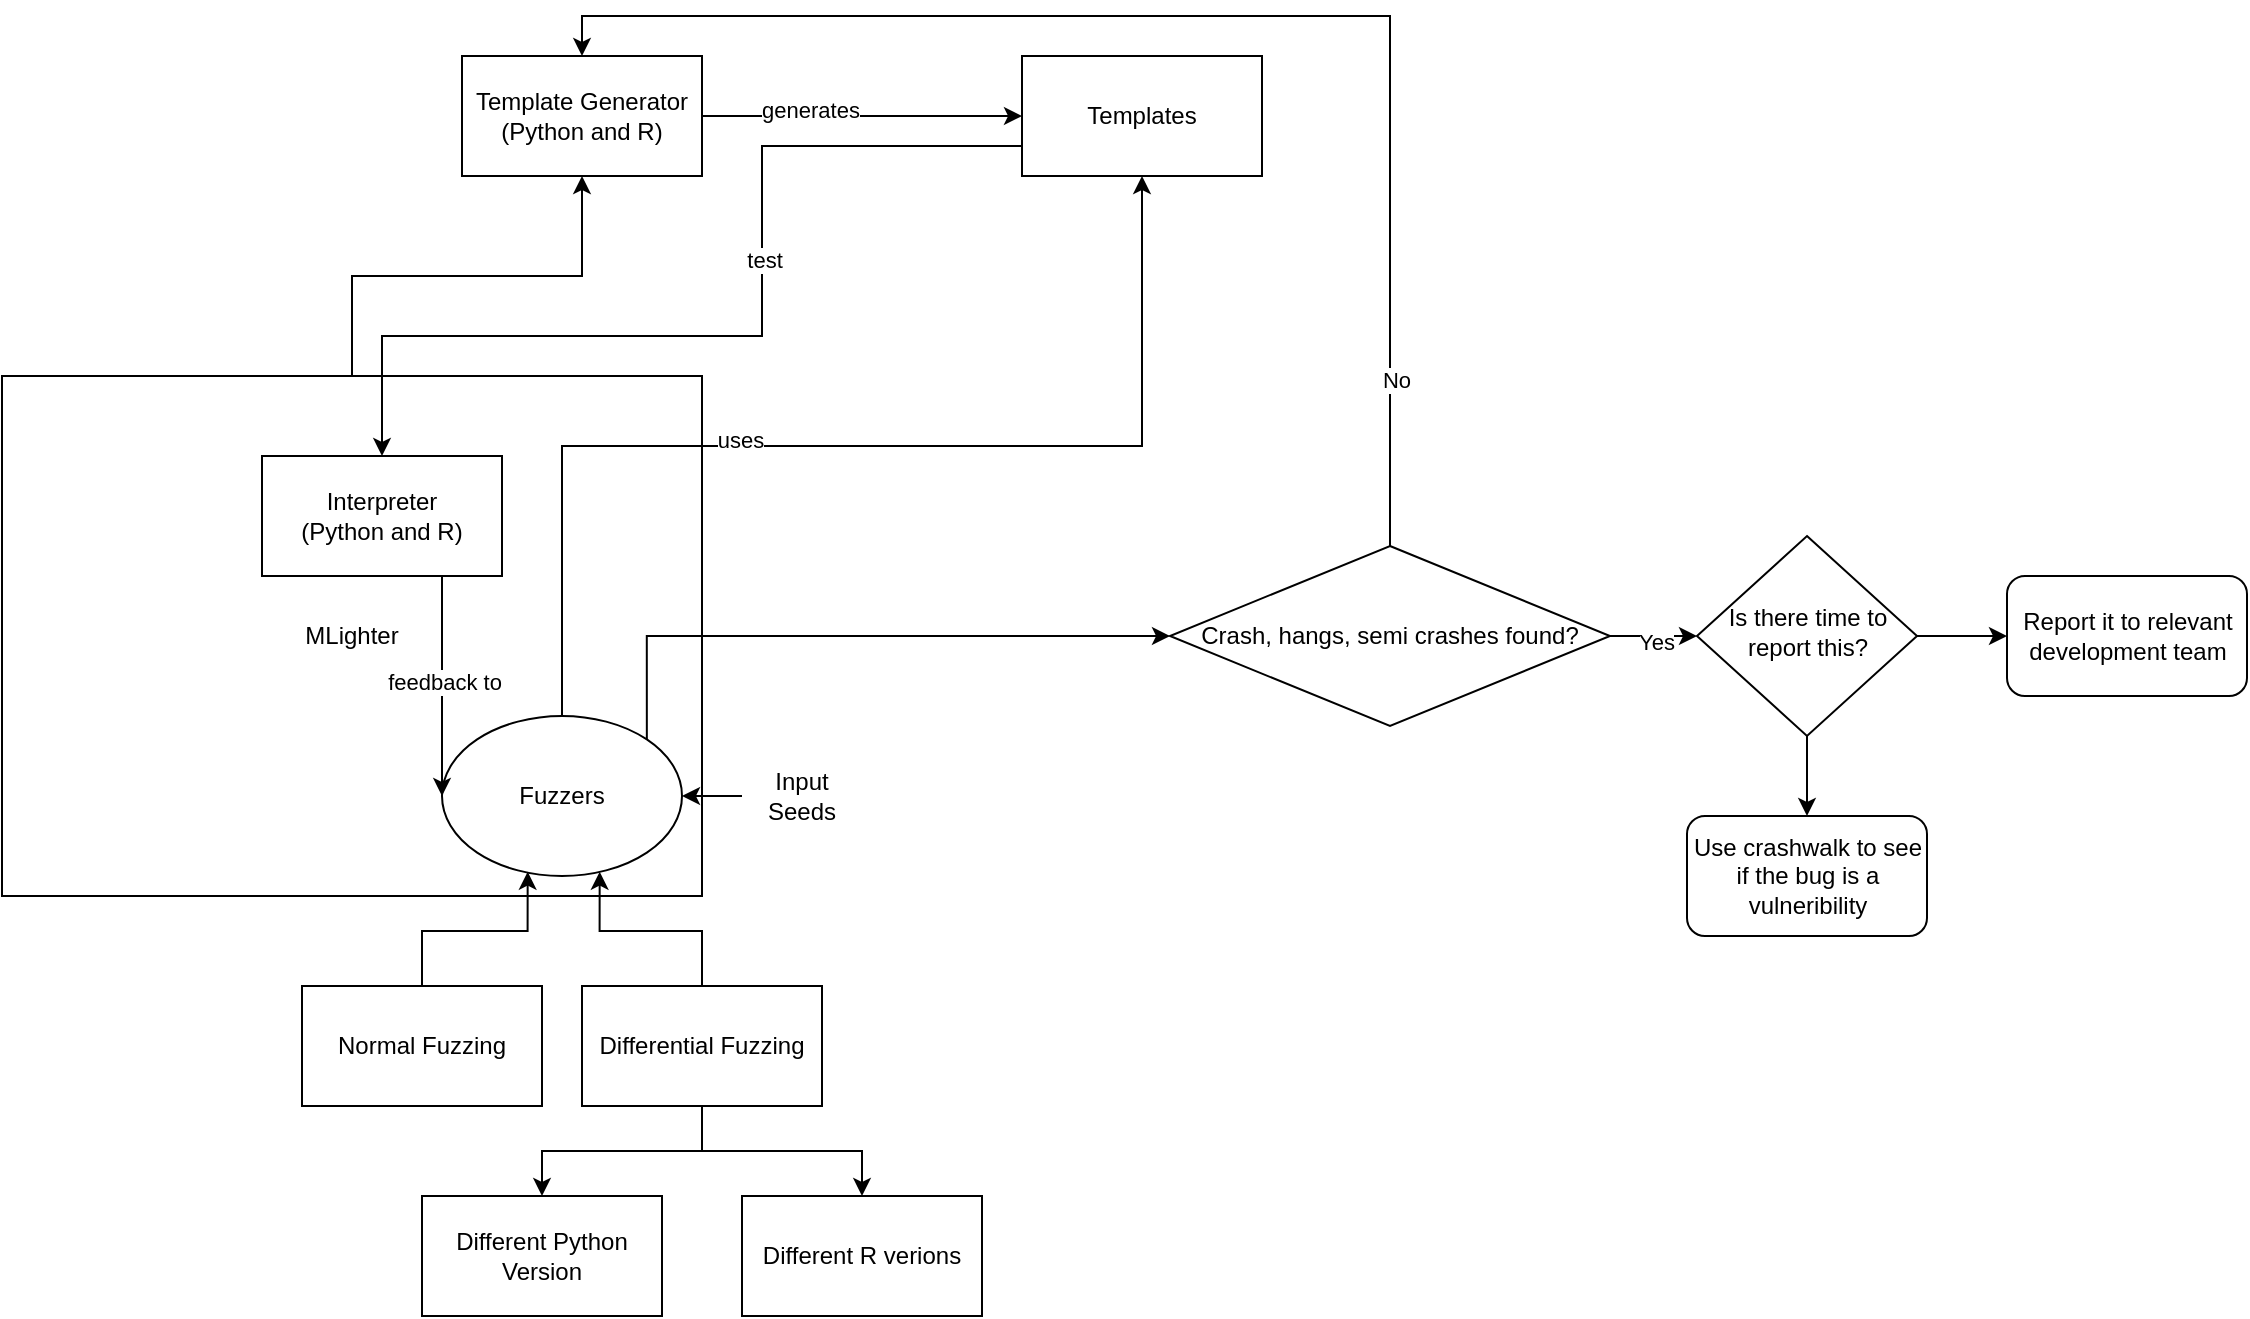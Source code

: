 <mxfile version="23.1.4" type="github">
  <diagram name="Page-1" id="amzALCv6bI6qjFAQoZQV">
    <mxGraphModel dx="2117" dy="661" grid="1" gridSize="10" guides="1" tooltips="1" connect="1" arrows="1" fold="1" page="1" pageScale="1" pageWidth="827" pageHeight="1169" math="0" shadow="0">
      <root>
        <mxCell id="0" />
        <mxCell id="1" parent="0" />
        <mxCell id="rOSCQlMySwnuyHpSkQuA-8" style="edgeStyle=orthogonalEdgeStyle;rounded=0;orthogonalLoop=1;jettySize=auto;html=1;exitX=0.5;exitY=0;exitDx=0;exitDy=0;entryX=0.5;entryY=1;entryDx=0;entryDy=0;" edge="1" parent="1" source="rOSCQlMySwnuyHpSkQuA-1" target="rOSCQlMySwnuyHpSkQuA-2">
          <mxGeometry relative="1" as="geometry" />
        </mxCell>
        <mxCell id="rOSCQlMySwnuyHpSkQuA-1" value="MLighter" style="rounded=0;whiteSpace=wrap;html=1;" vertex="1" parent="1">
          <mxGeometry x="-170" y="250" width="350" height="260" as="geometry" />
        </mxCell>
        <mxCell id="rOSCQlMySwnuyHpSkQuA-9" style="edgeStyle=orthogonalEdgeStyle;rounded=0;orthogonalLoop=1;jettySize=auto;html=1;exitX=1;exitY=0.5;exitDx=0;exitDy=0;entryX=0;entryY=0.5;entryDx=0;entryDy=0;" edge="1" parent="1" source="rOSCQlMySwnuyHpSkQuA-2" target="rOSCQlMySwnuyHpSkQuA-3">
          <mxGeometry relative="1" as="geometry" />
        </mxCell>
        <mxCell id="rOSCQlMySwnuyHpSkQuA-28" value="generates" style="edgeLabel;html=1;align=center;verticalAlign=middle;resizable=0;points=[];" vertex="1" connectable="0" parent="rOSCQlMySwnuyHpSkQuA-9">
          <mxGeometry x="-0.328" y="3" relative="1" as="geometry">
            <mxPoint as="offset" />
          </mxGeometry>
        </mxCell>
        <mxCell id="rOSCQlMySwnuyHpSkQuA-2" value="Template Generator&lt;br&gt;(Python and R)" style="rounded=0;whiteSpace=wrap;html=1;" vertex="1" parent="1">
          <mxGeometry x="60" y="90" width="120" height="60" as="geometry" />
        </mxCell>
        <mxCell id="rOSCQlMySwnuyHpSkQuA-11" style="edgeStyle=orthogonalEdgeStyle;rounded=0;orthogonalLoop=1;jettySize=auto;html=1;exitX=0;exitY=0.75;exitDx=0;exitDy=0;entryX=0.5;entryY=0;entryDx=0;entryDy=0;" edge="1" parent="1" source="rOSCQlMySwnuyHpSkQuA-3" target="rOSCQlMySwnuyHpSkQuA-7">
          <mxGeometry relative="1" as="geometry">
            <Array as="points">
              <mxPoint x="210" y="135" />
              <mxPoint x="210" y="230" />
              <mxPoint x="20" y="230" />
            </Array>
          </mxGeometry>
        </mxCell>
        <mxCell id="rOSCQlMySwnuyHpSkQuA-25" value="test" style="edgeLabel;html=1;align=center;verticalAlign=middle;resizable=0;points=[];" vertex="1" connectable="0" parent="rOSCQlMySwnuyHpSkQuA-11">
          <mxGeometry x="-0.212" y="1" relative="1" as="geometry">
            <mxPoint as="offset" />
          </mxGeometry>
        </mxCell>
        <mxCell id="rOSCQlMySwnuyHpSkQuA-3" value="Templates" style="rounded=0;whiteSpace=wrap;html=1;" vertex="1" parent="1">
          <mxGeometry x="340" y="90" width="120" height="60" as="geometry" />
        </mxCell>
        <mxCell id="rOSCQlMySwnuyHpSkQuA-10" style="edgeStyle=orthogonalEdgeStyle;rounded=0;orthogonalLoop=1;jettySize=auto;html=1;exitX=0.5;exitY=0;exitDx=0;exitDy=0;entryX=0.5;entryY=1;entryDx=0;entryDy=0;" edge="1" parent="1" source="rOSCQlMySwnuyHpSkQuA-5" target="rOSCQlMySwnuyHpSkQuA-3">
          <mxGeometry relative="1" as="geometry" />
        </mxCell>
        <mxCell id="rOSCQlMySwnuyHpSkQuA-24" value="uses" style="edgeLabel;html=1;align=center;verticalAlign=middle;resizable=0;points=[];" vertex="1" connectable="0" parent="rOSCQlMySwnuyHpSkQuA-10">
          <mxGeometry x="-0.2" y="3" relative="1" as="geometry">
            <mxPoint as="offset" />
          </mxGeometry>
        </mxCell>
        <mxCell id="rOSCQlMySwnuyHpSkQuA-32" style="edgeStyle=orthogonalEdgeStyle;rounded=0;orthogonalLoop=1;jettySize=auto;html=1;exitX=1;exitY=0;exitDx=0;exitDy=0;entryX=0;entryY=0.5;entryDx=0;entryDy=0;" edge="1" parent="1" source="rOSCQlMySwnuyHpSkQuA-5" target="rOSCQlMySwnuyHpSkQuA-31">
          <mxGeometry relative="1" as="geometry">
            <Array as="points">
              <mxPoint x="152" y="380" />
              <mxPoint x="414" y="380" />
            </Array>
          </mxGeometry>
        </mxCell>
        <mxCell id="rOSCQlMySwnuyHpSkQuA-5" value="Fuzzers" style="ellipse;whiteSpace=wrap;html=1;" vertex="1" parent="1">
          <mxGeometry x="50" y="420" width="120" height="80" as="geometry" />
        </mxCell>
        <mxCell id="rOSCQlMySwnuyHpSkQuA-14" style="edgeStyle=orthogonalEdgeStyle;rounded=0;orthogonalLoop=1;jettySize=auto;html=1;exitX=0;exitY=0.5;exitDx=0;exitDy=0;entryX=1;entryY=0.5;entryDx=0;entryDy=0;" edge="1" parent="1" source="rOSCQlMySwnuyHpSkQuA-6" target="rOSCQlMySwnuyHpSkQuA-5">
          <mxGeometry relative="1" as="geometry" />
        </mxCell>
        <mxCell id="rOSCQlMySwnuyHpSkQuA-6" value="Input Seeds" style="text;html=1;align=center;verticalAlign=middle;whiteSpace=wrap;rounded=0;" vertex="1" parent="1">
          <mxGeometry x="200" y="445" width="60" height="30" as="geometry" />
        </mxCell>
        <mxCell id="rOSCQlMySwnuyHpSkQuA-12" style="edgeStyle=orthogonalEdgeStyle;rounded=0;orthogonalLoop=1;jettySize=auto;html=1;exitX=0.5;exitY=1;exitDx=0;exitDy=0;entryX=0;entryY=0.5;entryDx=0;entryDy=0;" edge="1" parent="1" source="rOSCQlMySwnuyHpSkQuA-7" target="rOSCQlMySwnuyHpSkQuA-5">
          <mxGeometry relative="1" as="geometry">
            <Array as="points">
              <mxPoint x="50" y="350" />
            </Array>
          </mxGeometry>
        </mxCell>
        <mxCell id="rOSCQlMySwnuyHpSkQuA-26" value="feedback to" style="edgeLabel;html=1;align=center;verticalAlign=middle;resizable=0;points=[];" vertex="1" connectable="0" parent="rOSCQlMySwnuyHpSkQuA-12">
          <mxGeometry x="0.176" y="1" relative="1" as="geometry">
            <mxPoint as="offset" />
          </mxGeometry>
        </mxCell>
        <mxCell id="rOSCQlMySwnuyHpSkQuA-7" value="Interpreter&lt;br&gt;(Python and R)" style="rounded=0;whiteSpace=wrap;html=1;" vertex="1" parent="1">
          <mxGeometry x="-40" y="290" width="120" height="60" as="geometry" />
        </mxCell>
        <mxCell id="rOSCQlMySwnuyHpSkQuA-15" value="Normal Fuzzing" style="rounded=0;whiteSpace=wrap;html=1;" vertex="1" parent="1">
          <mxGeometry x="-20" y="555" width="120" height="60" as="geometry" />
        </mxCell>
        <mxCell id="rOSCQlMySwnuyHpSkQuA-20" value="" style="edgeStyle=orthogonalEdgeStyle;rounded=0;orthogonalLoop=1;jettySize=auto;html=1;" edge="1" parent="1" source="rOSCQlMySwnuyHpSkQuA-16" target="rOSCQlMySwnuyHpSkQuA-19">
          <mxGeometry relative="1" as="geometry" />
        </mxCell>
        <mxCell id="rOSCQlMySwnuyHpSkQuA-22" value="" style="edgeStyle=orthogonalEdgeStyle;rounded=0;orthogonalLoop=1;jettySize=auto;html=1;" edge="1" parent="1" source="rOSCQlMySwnuyHpSkQuA-16" target="rOSCQlMySwnuyHpSkQuA-21">
          <mxGeometry relative="1" as="geometry" />
        </mxCell>
        <mxCell id="rOSCQlMySwnuyHpSkQuA-16" value="Differential Fuzzing" style="rounded=0;whiteSpace=wrap;html=1;" vertex="1" parent="1">
          <mxGeometry x="120" y="555" width="120" height="60" as="geometry" />
        </mxCell>
        <mxCell id="rOSCQlMySwnuyHpSkQuA-17" style="edgeStyle=orthogonalEdgeStyle;rounded=0;orthogonalLoop=1;jettySize=auto;html=1;exitX=0.5;exitY=0;exitDx=0;exitDy=0;entryX=0.357;entryY=0.973;entryDx=0;entryDy=0;entryPerimeter=0;" edge="1" parent="1" source="rOSCQlMySwnuyHpSkQuA-15" target="rOSCQlMySwnuyHpSkQuA-5">
          <mxGeometry relative="1" as="geometry">
            <mxPoint x="376.04" y="384.64" as="targetPoint" />
          </mxGeometry>
        </mxCell>
        <mxCell id="rOSCQlMySwnuyHpSkQuA-18" style="edgeStyle=orthogonalEdgeStyle;rounded=0;orthogonalLoop=1;jettySize=auto;html=1;exitX=0.5;exitY=0;exitDx=0;exitDy=0;entryX=0.657;entryY=0.973;entryDx=0;entryDy=0;entryPerimeter=0;" edge="1" parent="1" source="rOSCQlMySwnuyHpSkQuA-16" target="rOSCQlMySwnuyHpSkQuA-5">
          <mxGeometry relative="1" as="geometry">
            <mxPoint x="441.56" y="389.36" as="targetPoint" />
          </mxGeometry>
        </mxCell>
        <mxCell id="rOSCQlMySwnuyHpSkQuA-19" value="Different Python Version" style="rounded=0;whiteSpace=wrap;html=1;" vertex="1" parent="1">
          <mxGeometry x="40" y="660" width="120" height="60" as="geometry" />
        </mxCell>
        <mxCell id="rOSCQlMySwnuyHpSkQuA-21" value="Different R verions" style="rounded=0;whiteSpace=wrap;html=1;" vertex="1" parent="1">
          <mxGeometry x="200" y="660" width="120" height="60" as="geometry" />
        </mxCell>
        <mxCell id="rOSCQlMySwnuyHpSkQuA-33" style="edgeStyle=orthogonalEdgeStyle;rounded=0;orthogonalLoop=1;jettySize=auto;html=1;exitX=0.5;exitY=0;exitDx=0;exitDy=0;entryX=0.5;entryY=0;entryDx=0;entryDy=0;" edge="1" parent="1" source="rOSCQlMySwnuyHpSkQuA-31" target="rOSCQlMySwnuyHpSkQuA-2">
          <mxGeometry relative="1" as="geometry" />
        </mxCell>
        <mxCell id="rOSCQlMySwnuyHpSkQuA-34" value="No" style="edgeLabel;html=1;align=center;verticalAlign=middle;resizable=0;points=[];" vertex="1" connectable="0" parent="rOSCQlMySwnuyHpSkQuA-33">
          <mxGeometry x="-0.759" y="-3" relative="1" as="geometry">
            <mxPoint as="offset" />
          </mxGeometry>
        </mxCell>
        <mxCell id="rOSCQlMySwnuyHpSkQuA-42" style="edgeStyle=orthogonalEdgeStyle;rounded=0;orthogonalLoop=1;jettySize=auto;html=1;exitX=1;exitY=0.5;exitDx=0;exitDy=0;entryX=0;entryY=0.5;entryDx=0;entryDy=0;" edge="1" parent="1" source="rOSCQlMySwnuyHpSkQuA-31" target="rOSCQlMySwnuyHpSkQuA-38">
          <mxGeometry relative="1" as="geometry">
            <mxPoint x="780" y="200" as="targetPoint" />
          </mxGeometry>
        </mxCell>
        <mxCell id="rOSCQlMySwnuyHpSkQuA-43" value="Yes" style="edgeLabel;html=1;align=center;verticalAlign=middle;resizable=0;points=[];" vertex="1" connectable="0" parent="rOSCQlMySwnuyHpSkQuA-42">
          <mxGeometry x="0.026" y="-3" relative="1" as="geometry">
            <mxPoint as="offset" />
          </mxGeometry>
        </mxCell>
        <mxCell id="rOSCQlMySwnuyHpSkQuA-31" value="Crash, hangs, semi crashes found?" style="rhombus;whiteSpace=wrap;html=1;" vertex="1" parent="1">
          <mxGeometry x="414" y="335" width="220" height="90" as="geometry" />
        </mxCell>
        <mxCell id="rOSCQlMySwnuyHpSkQuA-36" value="" style="edgeStyle=orthogonalEdgeStyle;rounded=0;orthogonalLoop=1;jettySize=auto;html=1;" edge="1" parent="1" source="rOSCQlMySwnuyHpSkQuA-38" target="rOSCQlMySwnuyHpSkQuA-40">
          <mxGeometry relative="1" as="geometry" />
        </mxCell>
        <mxCell id="rOSCQlMySwnuyHpSkQuA-37" value="" style="edgeStyle=orthogonalEdgeStyle;rounded=0;orthogonalLoop=1;jettySize=auto;html=1;" edge="1" parent="1" source="rOSCQlMySwnuyHpSkQuA-38" target="rOSCQlMySwnuyHpSkQuA-39">
          <mxGeometry relative="1" as="geometry" />
        </mxCell>
        <mxCell id="rOSCQlMySwnuyHpSkQuA-38" value="Is there time to report this?" style="rhombus;whiteSpace=wrap;html=1;shadow=0;fontFamily=Helvetica;fontSize=12;align=center;strokeWidth=1;spacing=6;spacingTop=-4;" vertex="1" parent="1">
          <mxGeometry x="677.5" y="330" width="110" height="100" as="geometry" />
        </mxCell>
        <mxCell id="rOSCQlMySwnuyHpSkQuA-39" value="Report it to relevant development team" style="rounded=1;whiteSpace=wrap;html=1;" vertex="1" parent="1">
          <mxGeometry x="832.5" y="350" width="120" height="60" as="geometry" />
        </mxCell>
        <mxCell id="rOSCQlMySwnuyHpSkQuA-40" value="Use crashwalk to see if the bug is a vulneribility" style="rounded=1;whiteSpace=wrap;html=1;" vertex="1" parent="1">
          <mxGeometry x="672.5" y="470" width="120" height="60" as="geometry" />
        </mxCell>
      </root>
    </mxGraphModel>
  </diagram>
</mxfile>

